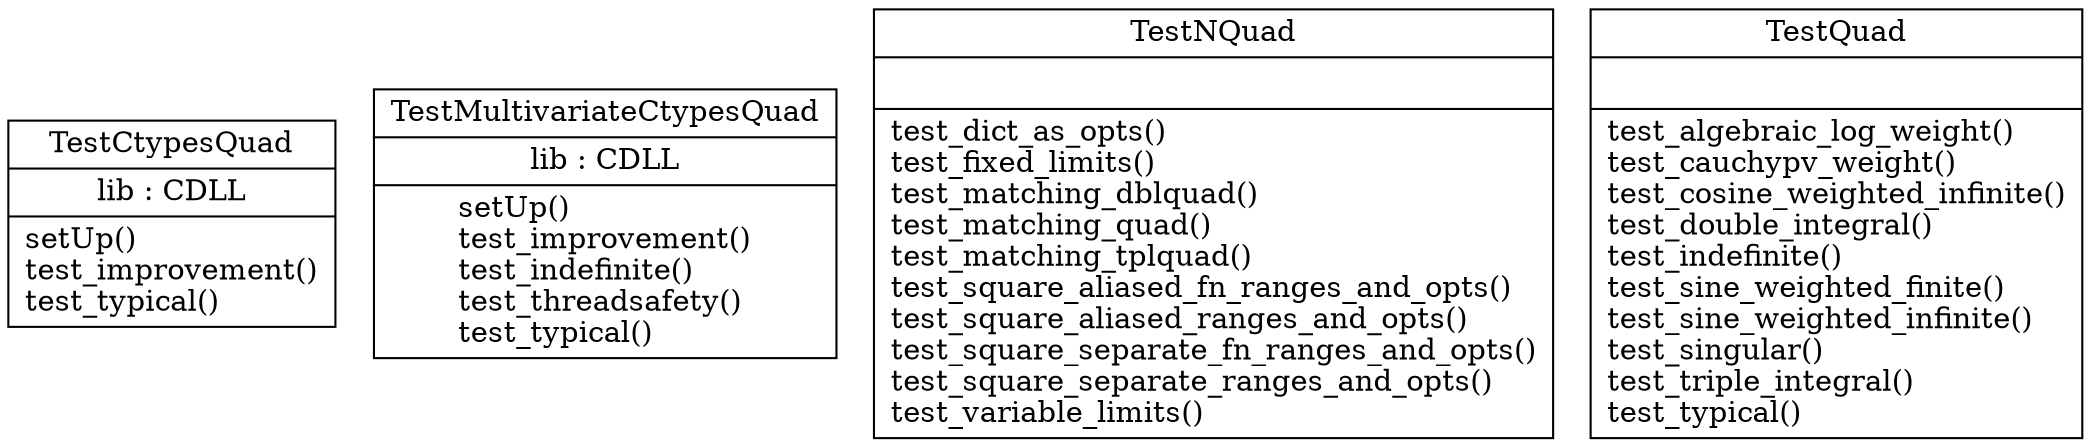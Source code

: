 digraph "classes_4" {
rankdir=BT
charset="utf-8"
"test_quadpack.TestCtypesQuad" [color="black", fontcolor="black", label=<{TestCtypesQuad|lib : CDLL<br ALIGN="LEFT"/>|setUp()<br ALIGN="LEFT"/>test_improvement()<br ALIGN="LEFT"/>test_typical()<br ALIGN="LEFT"/>}>, shape="record", style="solid"];
"test_quadpack.TestMultivariateCtypesQuad" [color="black", fontcolor="black", label=<{TestMultivariateCtypesQuad|lib : CDLL<br ALIGN="LEFT"/>|setUp()<br ALIGN="LEFT"/>test_improvement()<br ALIGN="LEFT"/>test_indefinite()<br ALIGN="LEFT"/>test_threadsafety()<br ALIGN="LEFT"/>test_typical()<br ALIGN="LEFT"/>}>, shape="record", style="solid"];
"test_quadpack.TestNQuad" [color="black", fontcolor="black", label=<{TestNQuad|<br ALIGN="LEFT"/>|test_dict_as_opts()<br ALIGN="LEFT"/>test_fixed_limits()<br ALIGN="LEFT"/>test_matching_dblquad()<br ALIGN="LEFT"/>test_matching_quad()<br ALIGN="LEFT"/>test_matching_tplquad()<br ALIGN="LEFT"/>test_square_aliased_fn_ranges_and_opts()<br ALIGN="LEFT"/>test_square_aliased_ranges_and_opts()<br ALIGN="LEFT"/>test_square_separate_fn_ranges_and_opts()<br ALIGN="LEFT"/>test_square_separate_ranges_and_opts()<br ALIGN="LEFT"/>test_variable_limits()<br ALIGN="LEFT"/>}>, shape="record", style="solid"];
"test_quadpack.TestQuad" [color="black", fontcolor="black", label=<{TestQuad|<br ALIGN="LEFT"/>|test_algebraic_log_weight()<br ALIGN="LEFT"/>test_cauchypv_weight()<br ALIGN="LEFT"/>test_cosine_weighted_infinite()<br ALIGN="LEFT"/>test_double_integral()<br ALIGN="LEFT"/>test_indefinite()<br ALIGN="LEFT"/>test_sine_weighted_finite()<br ALIGN="LEFT"/>test_sine_weighted_infinite()<br ALIGN="LEFT"/>test_singular()<br ALIGN="LEFT"/>test_triple_integral()<br ALIGN="LEFT"/>test_typical()<br ALIGN="LEFT"/>}>, shape="record", style="solid"];
}

